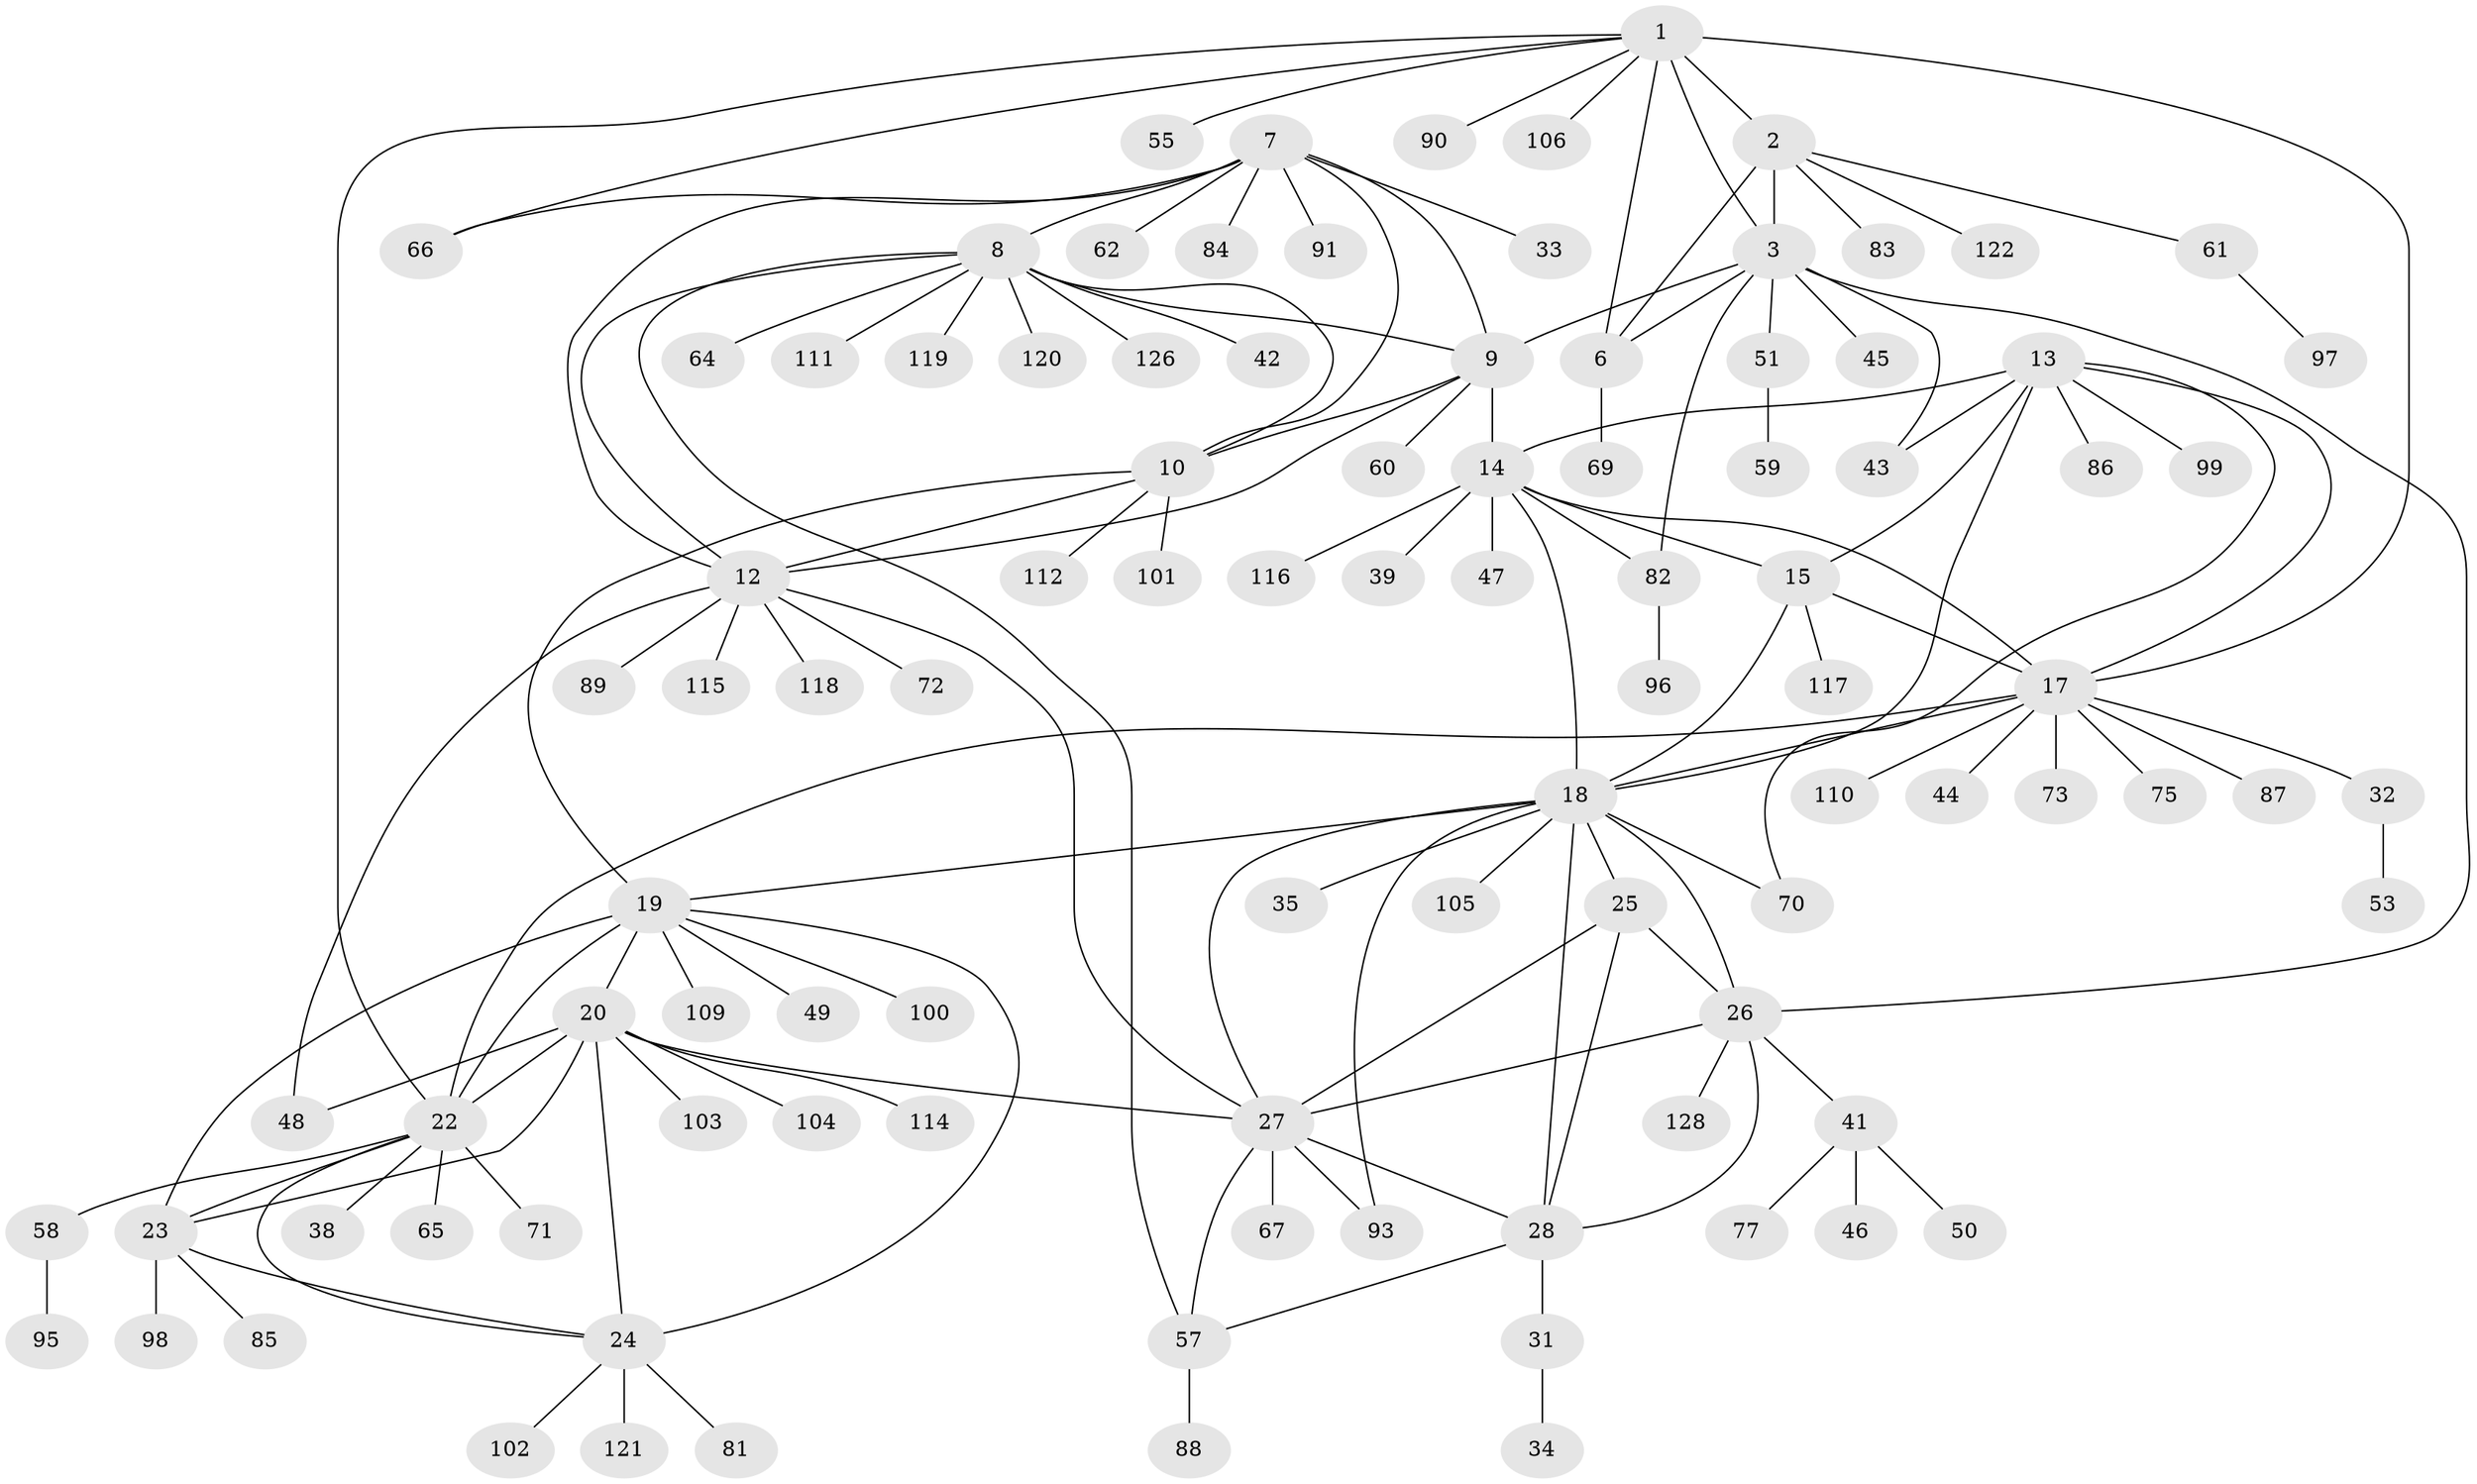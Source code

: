 // Generated by graph-tools (version 1.1) at 2025/24/03/03/25 07:24:13]
// undirected, 99 vertices, 140 edges
graph export_dot {
graph [start="1"]
  node [color=gray90,style=filled];
  1 [super="+4"];
  2 [super="+5"];
  3 [super="+54"];
  6;
  7 [super="+11"];
  8 [super="+108"];
  9 [super="+92"];
  10;
  12 [super="+40"];
  13 [super="+123"];
  14 [super="+16"];
  15 [super="+76"];
  17 [super="+78"];
  18 [super="+29"];
  19 [super="+36"];
  20 [super="+21"];
  22 [super="+56"];
  23 [super="+37"];
  24 [super="+80"];
  25;
  26 [super="+94"];
  27 [super="+52"];
  28 [super="+30"];
  31;
  32;
  33;
  34;
  35;
  38;
  39;
  41 [super="+79"];
  42;
  43;
  44;
  45;
  46;
  47;
  48 [super="+124"];
  49;
  50;
  51;
  53 [super="+74"];
  55;
  57 [super="+68"];
  58 [super="+63"];
  59;
  60;
  61;
  62;
  64;
  65;
  66;
  67 [super="+113"];
  69;
  70;
  71;
  72;
  73;
  75;
  77;
  81 [super="+125"];
  82 [super="+107"];
  83;
  84;
  85 [super="+127"];
  86;
  87;
  88;
  89;
  90;
  91;
  93;
  95;
  96;
  97;
  98;
  99;
  100;
  101;
  102;
  103;
  104;
  105;
  106;
  109;
  110;
  111;
  112;
  114;
  115;
  116;
  117;
  118;
  119;
  120;
  121;
  122;
  126;
  128;
  1 -- 2 [weight=4];
  1 -- 3 [weight=2];
  1 -- 6 [weight=2];
  1 -- 22;
  1 -- 55;
  1 -- 66;
  1 -- 90;
  1 -- 106;
  1 -- 17;
  2 -- 3 [weight=2];
  2 -- 6 [weight=2];
  2 -- 61;
  2 -- 83;
  2 -- 122;
  3 -- 6;
  3 -- 9;
  3 -- 26;
  3 -- 43;
  3 -- 45;
  3 -- 51;
  3 -- 82;
  6 -- 69;
  7 -- 8 [weight=2];
  7 -- 9 [weight=2];
  7 -- 10 [weight=2];
  7 -- 12 [weight=2];
  7 -- 33;
  7 -- 66;
  7 -- 84;
  7 -- 91;
  7 -- 62;
  8 -- 9;
  8 -- 10;
  8 -- 12;
  8 -- 42;
  8 -- 57;
  8 -- 64;
  8 -- 111;
  8 -- 119;
  8 -- 120;
  8 -- 126;
  9 -- 10;
  9 -- 12;
  9 -- 14;
  9 -- 60;
  10 -- 12;
  10 -- 19;
  10 -- 101;
  10 -- 112;
  12 -- 27 [weight=2];
  12 -- 48;
  12 -- 72;
  12 -- 89;
  12 -- 115;
  12 -- 118;
  13 -- 14 [weight=2];
  13 -- 15;
  13 -- 17;
  13 -- 18;
  13 -- 43;
  13 -- 70;
  13 -- 86;
  13 -- 99;
  14 -- 15 [weight=2];
  14 -- 17 [weight=2];
  14 -- 18 [weight=2];
  14 -- 39;
  14 -- 116;
  14 -- 82;
  14 -- 47;
  15 -- 17;
  15 -- 18;
  15 -- 117;
  17 -- 18;
  17 -- 22 [weight=2];
  17 -- 32;
  17 -- 44;
  17 -- 73;
  17 -- 75;
  17 -- 87;
  17 -- 110;
  18 -- 35;
  18 -- 93;
  18 -- 105;
  18 -- 70;
  18 -- 25;
  18 -- 26;
  18 -- 27;
  18 -- 28 [weight=2];
  18 -- 19;
  19 -- 20 [weight=2];
  19 -- 22;
  19 -- 23;
  19 -- 24;
  19 -- 100;
  19 -- 109;
  19 -- 49;
  20 -- 22 [weight=2];
  20 -- 23 [weight=2];
  20 -- 24 [weight=2];
  20 -- 27;
  20 -- 48;
  20 -- 114;
  20 -- 103;
  20 -- 104;
  22 -- 23;
  22 -- 24;
  22 -- 38;
  22 -- 58;
  22 -- 65;
  22 -- 71;
  23 -- 24;
  23 -- 85;
  23 -- 98;
  24 -- 81;
  24 -- 102;
  24 -- 121;
  25 -- 26;
  25 -- 27;
  25 -- 28 [weight=2];
  26 -- 27;
  26 -- 28 [weight=2];
  26 -- 41;
  26 -- 128;
  27 -- 28 [weight=2];
  27 -- 57;
  27 -- 67;
  27 -- 93;
  28 -- 31;
  28 -- 57;
  31 -- 34;
  32 -- 53;
  41 -- 46;
  41 -- 50;
  41 -- 77;
  51 -- 59;
  57 -- 88;
  58 -- 95;
  61 -- 97;
  82 -- 96;
}
